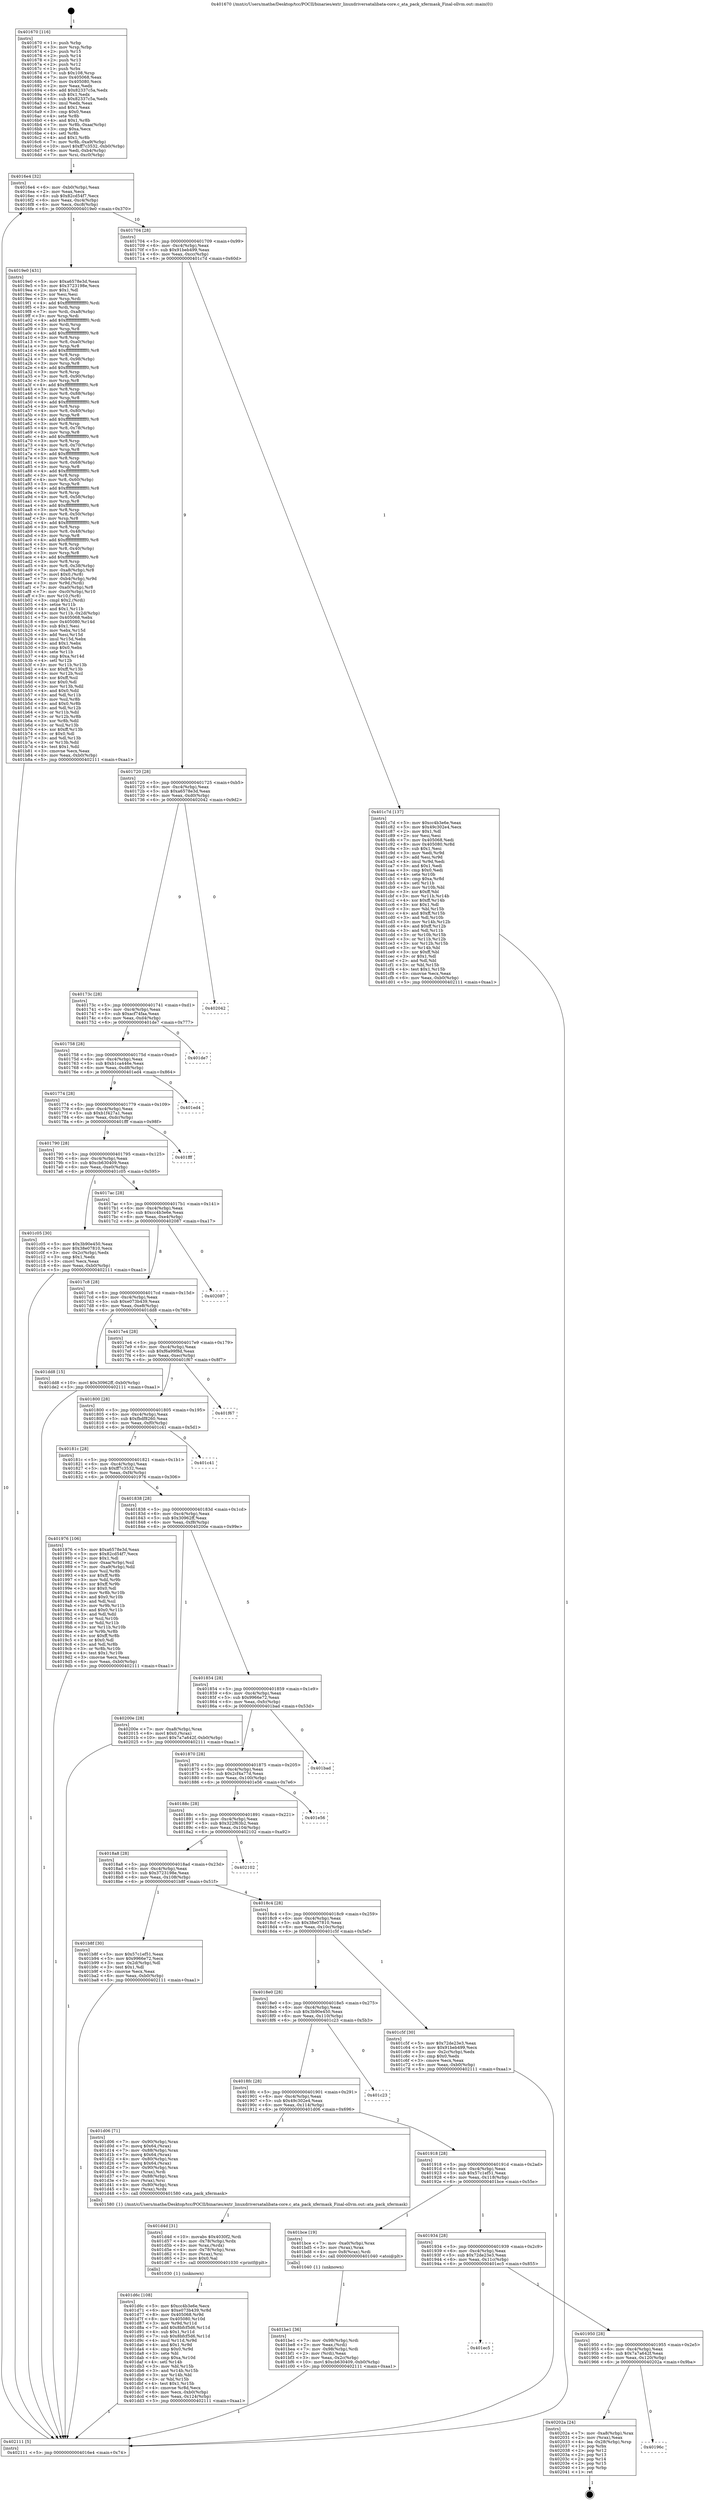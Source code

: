 digraph "0x401670" {
  label = "0x401670 (/mnt/c/Users/mathe/Desktop/tcc/POCII/binaries/extr_linuxdriversatalibata-core.c_ata_pack_xfermask_Final-ollvm.out::main(0))"
  labelloc = "t"
  node[shape=record]

  Entry [label="",width=0.3,height=0.3,shape=circle,fillcolor=black,style=filled]
  "0x4016e4" [label="{
     0x4016e4 [32]\l
     | [instrs]\l
     &nbsp;&nbsp;0x4016e4 \<+6\>: mov -0xb0(%rbp),%eax\l
     &nbsp;&nbsp;0x4016ea \<+2\>: mov %eax,%ecx\l
     &nbsp;&nbsp;0x4016ec \<+6\>: sub $0x82cd54f7,%ecx\l
     &nbsp;&nbsp;0x4016f2 \<+6\>: mov %eax,-0xc4(%rbp)\l
     &nbsp;&nbsp;0x4016f8 \<+6\>: mov %ecx,-0xc8(%rbp)\l
     &nbsp;&nbsp;0x4016fe \<+6\>: je 00000000004019e0 \<main+0x370\>\l
  }"]
  "0x4019e0" [label="{
     0x4019e0 [431]\l
     | [instrs]\l
     &nbsp;&nbsp;0x4019e0 \<+5\>: mov $0xa6578e3d,%eax\l
     &nbsp;&nbsp;0x4019e5 \<+5\>: mov $0x3723198e,%ecx\l
     &nbsp;&nbsp;0x4019ea \<+2\>: mov $0x1,%dl\l
     &nbsp;&nbsp;0x4019ec \<+2\>: xor %esi,%esi\l
     &nbsp;&nbsp;0x4019ee \<+3\>: mov %rsp,%rdi\l
     &nbsp;&nbsp;0x4019f1 \<+4\>: add $0xfffffffffffffff0,%rdi\l
     &nbsp;&nbsp;0x4019f5 \<+3\>: mov %rdi,%rsp\l
     &nbsp;&nbsp;0x4019f8 \<+7\>: mov %rdi,-0xa8(%rbp)\l
     &nbsp;&nbsp;0x4019ff \<+3\>: mov %rsp,%rdi\l
     &nbsp;&nbsp;0x401a02 \<+4\>: add $0xfffffffffffffff0,%rdi\l
     &nbsp;&nbsp;0x401a06 \<+3\>: mov %rdi,%rsp\l
     &nbsp;&nbsp;0x401a09 \<+3\>: mov %rsp,%r8\l
     &nbsp;&nbsp;0x401a0c \<+4\>: add $0xfffffffffffffff0,%r8\l
     &nbsp;&nbsp;0x401a10 \<+3\>: mov %r8,%rsp\l
     &nbsp;&nbsp;0x401a13 \<+7\>: mov %r8,-0xa0(%rbp)\l
     &nbsp;&nbsp;0x401a1a \<+3\>: mov %rsp,%r8\l
     &nbsp;&nbsp;0x401a1d \<+4\>: add $0xfffffffffffffff0,%r8\l
     &nbsp;&nbsp;0x401a21 \<+3\>: mov %r8,%rsp\l
     &nbsp;&nbsp;0x401a24 \<+7\>: mov %r8,-0x98(%rbp)\l
     &nbsp;&nbsp;0x401a2b \<+3\>: mov %rsp,%r8\l
     &nbsp;&nbsp;0x401a2e \<+4\>: add $0xfffffffffffffff0,%r8\l
     &nbsp;&nbsp;0x401a32 \<+3\>: mov %r8,%rsp\l
     &nbsp;&nbsp;0x401a35 \<+7\>: mov %r8,-0x90(%rbp)\l
     &nbsp;&nbsp;0x401a3c \<+3\>: mov %rsp,%r8\l
     &nbsp;&nbsp;0x401a3f \<+4\>: add $0xfffffffffffffff0,%r8\l
     &nbsp;&nbsp;0x401a43 \<+3\>: mov %r8,%rsp\l
     &nbsp;&nbsp;0x401a46 \<+7\>: mov %r8,-0x88(%rbp)\l
     &nbsp;&nbsp;0x401a4d \<+3\>: mov %rsp,%r8\l
     &nbsp;&nbsp;0x401a50 \<+4\>: add $0xfffffffffffffff0,%r8\l
     &nbsp;&nbsp;0x401a54 \<+3\>: mov %r8,%rsp\l
     &nbsp;&nbsp;0x401a57 \<+4\>: mov %r8,-0x80(%rbp)\l
     &nbsp;&nbsp;0x401a5b \<+3\>: mov %rsp,%r8\l
     &nbsp;&nbsp;0x401a5e \<+4\>: add $0xfffffffffffffff0,%r8\l
     &nbsp;&nbsp;0x401a62 \<+3\>: mov %r8,%rsp\l
     &nbsp;&nbsp;0x401a65 \<+4\>: mov %r8,-0x78(%rbp)\l
     &nbsp;&nbsp;0x401a69 \<+3\>: mov %rsp,%r8\l
     &nbsp;&nbsp;0x401a6c \<+4\>: add $0xfffffffffffffff0,%r8\l
     &nbsp;&nbsp;0x401a70 \<+3\>: mov %r8,%rsp\l
     &nbsp;&nbsp;0x401a73 \<+4\>: mov %r8,-0x70(%rbp)\l
     &nbsp;&nbsp;0x401a77 \<+3\>: mov %rsp,%r8\l
     &nbsp;&nbsp;0x401a7a \<+4\>: add $0xfffffffffffffff0,%r8\l
     &nbsp;&nbsp;0x401a7e \<+3\>: mov %r8,%rsp\l
     &nbsp;&nbsp;0x401a81 \<+4\>: mov %r8,-0x68(%rbp)\l
     &nbsp;&nbsp;0x401a85 \<+3\>: mov %rsp,%r8\l
     &nbsp;&nbsp;0x401a88 \<+4\>: add $0xfffffffffffffff0,%r8\l
     &nbsp;&nbsp;0x401a8c \<+3\>: mov %r8,%rsp\l
     &nbsp;&nbsp;0x401a8f \<+4\>: mov %r8,-0x60(%rbp)\l
     &nbsp;&nbsp;0x401a93 \<+3\>: mov %rsp,%r8\l
     &nbsp;&nbsp;0x401a96 \<+4\>: add $0xfffffffffffffff0,%r8\l
     &nbsp;&nbsp;0x401a9a \<+3\>: mov %r8,%rsp\l
     &nbsp;&nbsp;0x401a9d \<+4\>: mov %r8,-0x58(%rbp)\l
     &nbsp;&nbsp;0x401aa1 \<+3\>: mov %rsp,%r8\l
     &nbsp;&nbsp;0x401aa4 \<+4\>: add $0xfffffffffffffff0,%r8\l
     &nbsp;&nbsp;0x401aa8 \<+3\>: mov %r8,%rsp\l
     &nbsp;&nbsp;0x401aab \<+4\>: mov %r8,-0x50(%rbp)\l
     &nbsp;&nbsp;0x401aaf \<+3\>: mov %rsp,%r8\l
     &nbsp;&nbsp;0x401ab2 \<+4\>: add $0xfffffffffffffff0,%r8\l
     &nbsp;&nbsp;0x401ab6 \<+3\>: mov %r8,%rsp\l
     &nbsp;&nbsp;0x401ab9 \<+4\>: mov %r8,-0x48(%rbp)\l
     &nbsp;&nbsp;0x401abd \<+3\>: mov %rsp,%r8\l
     &nbsp;&nbsp;0x401ac0 \<+4\>: add $0xfffffffffffffff0,%r8\l
     &nbsp;&nbsp;0x401ac4 \<+3\>: mov %r8,%rsp\l
     &nbsp;&nbsp;0x401ac7 \<+4\>: mov %r8,-0x40(%rbp)\l
     &nbsp;&nbsp;0x401acb \<+3\>: mov %rsp,%r8\l
     &nbsp;&nbsp;0x401ace \<+4\>: add $0xfffffffffffffff0,%r8\l
     &nbsp;&nbsp;0x401ad2 \<+3\>: mov %r8,%rsp\l
     &nbsp;&nbsp;0x401ad5 \<+4\>: mov %r8,-0x38(%rbp)\l
     &nbsp;&nbsp;0x401ad9 \<+7\>: mov -0xa8(%rbp),%r8\l
     &nbsp;&nbsp;0x401ae0 \<+7\>: movl $0x0,(%r8)\l
     &nbsp;&nbsp;0x401ae7 \<+7\>: mov -0xb4(%rbp),%r9d\l
     &nbsp;&nbsp;0x401aee \<+3\>: mov %r9d,(%rdi)\l
     &nbsp;&nbsp;0x401af1 \<+7\>: mov -0xa0(%rbp),%r8\l
     &nbsp;&nbsp;0x401af8 \<+7\>: mov -0xc0(%rbp),%r10\l
     &nbsp;&nbsp;0x401aff \<+3\>: mov %r10,(%r8)\l
     &nbsp;&nbsp;0x401b02 \<+3\>: cmpl $0x2,(%rdi)\l
     &nbsp;&nbsp;0x401b05 \<+4\>: setne %r11b\l
     &nbsp;&nbsp;0x401b09 \<+4\>: and $0x1,%r11b\l
     &nbsp;&nbsp;0x401b0d \<+4\>: mov %r11b,-0x2d(%rbp)\l
     &nbsp;&nbsp;0x401b11 \<+7\>: mov 0x405068,%ebx\l
     &nbsp;&nbsp;0x401b18 \<+8\>: mov 0x405080,%r14d\l
     &nbsp;&nbsp;0x401b20 \<+3\>: sub $0x1,%esi\l
     &nbsp;&nbsp;0x401b23 \<+3\>: mov %ebx,%r15d\l
     &nbsp;&nbsp;0x401b26 \<+3\>: add %esi,%r15d\l
     &nbsp;&nbsp;0x401b29 \<+4\>: imul %r15d,%ebx\l
     &nbsp;&nbsp;0x401b2d \<+3\>: and $0x1,%ebx\l
     &nbsp;&nbsp;0x401b30 \<+3\>: cmp $0x0,%ebx\l
     &nbsp;&nbsp;0x401b33 \<+4\>: sete %r11b\l
     &nbsp;&nbsp;0x401b37 \<+4\>: cmp $0xa,%r14d\l
     &nbsp;&nbsp;0x401b3b \<+4\>: setl %r12b\l
     &nbsp;&nbsp;0x401b3f \<+3\>: mov %r11b,%r13b\l
     &nbsp;&nbsp;0x401b42 \<+4\>: xor $0xff,%r13b\l
     &nbsp;&nbsp;0x401b46 \<+3\>: mov %r12b,%sil\l
     &nbsp;&nbsp;0x401b49 \<+4\>: xor $0xff,%sil\l
     &nbsp;&nbsp;0x401b4d \<+3\>: xor $0x0,%dl\l
     &nbsp;&nbsp;0x401b50 \<+3\>: mov %r13b,%dil\l
     &nbsp;&nbsp;0x401b53 \<+4\>: and $0x0,%dil\l
     &nbsp;&nbsp;0x401b57 \<+3\>: and %dl,%r11b\l
     &nbsp;&nbsp;0x401b5a \<+3\>: mov %sil,%r8b\l
     &nbsp;&nbsp;0x401b5d \<+4\>: and $0x0,%r8b\l
     &nbsp;&nbsp;0x401b61 \<+3\>: and %dl,%r12b\l
     &nbsp;&nbsp;0x401b64 \<+3\>: or %r11b,%dil\l
     &nbsp;&nbsp;0x401b67 \<+3\>: or %r12b,%r8b\l
     &nbsp;&nbsp;0x401b6a \<+3\>: xor %r8b,%dil\l
     &nbsp;&nbsp;0x401b6d \<+3\>: or %sil,%r13b\l
     &nbsp;&nbsp;0x401b70 \<+4\>: xor $0xff,%r13b\l
     &nbsp;&nbsp;0x401b74 \<+3\>: or $0x0,%dl\l
     &nbsp;&nbsp;0x401b77 \<+3\>: and %dl,%r13b\l
     &nbsp;&nbsp;0x401b7a \<+3\>: or %r13b,%dil\l
     &nbsp;&nbsp;0x401b7d \<+4\>: test $0x1,%dil\l
     &nbsp;&nbsp;0x401b81 \<+3\>: cmovne %ecx,%eax\l
     &nbsp;&nbsp;0x401b84 \<+6\>: mov %eax,-0xb0(%rbp)\l
     &nbsp;&nbsp;0x401b8a \<+5\>: jmp 0000000000402111 \<main+0xaa1\>\l
  }"]
  "0x401704" [label="{
     0x401704 [28]\l
     | [instrs]\l
     &nbsp;&nbsp;0x401704 \<+5\>: jmp 0000000000401709 \<main+0x99\>\l
     &nbsp;&nbsp;0x401709 \<+6\>: mov -0xc4(%rbp),%eax\l
     &nbsp;&nbsp;0x40170f \<+5\>: sub $0x91beb499,%eax\l
     &nbsp;&nbsp;0x401714 \<+6\>: mov %eax,-0xcc(%rbp)\l
     &nbsp;&nbsp;0x40171a \<+6\>: je 0000000000401c7d \<main+0x60d\>\l
  }"]
  Exit [label="",width=0.3,height=0.3,shape=circle,fillcolor=black,style=filled,peripheries=2]
  "0x401c7d" [label="{
     0x401c7d [137]\l
     | [instrs]\l
     &nbsp;&nbsp;0x401c7d \<+5\>: mov $0xcc4b3e6e,%eax\l
     &nbsp;&nbsp;0x401c82 \<+5\>: mov $0x49c302e4,%ecx\l
     &nbsp;&nbsp;0x401c87 \<+2\>: mov $0x1,%dl\l
     &nbsp;&nbsp;0x401c89 \<+2\>: xor %esi,%esi\l
     &nbsp;&nbsp;0x401c8b \<+7\>: mov 0x405068,%edi\l
     &nbsp;&nbsp;0x401c92 \<+8\>: mov 0x405080,%r8d\l
     &nbsp;&nbsp;0x401c9a \<+3\>: sub $0x1,%esi\l
     &nbsp;&nbsp;0x401c9d \<+3\>: mov %edi,%r9d\l
     &nbsp;&nbsp;0x401ca0 \<+3\>: add %esi,%r9d\l
     &nbsp;&nbsp;0x401ca3 \<+4\>: imul %r9d,%edi\l
     &nbsp;&nbsp;0x401ca7 \<+3\>: and $0x1,%edi\l
     &nbsp;&nbsp;0x401caa \<+3\>: cmp $0x0,%edi\l
     &nbsp;&nbsp;0x401cad \<+4\>: sete %r10b\l
     &nbsp;&nbsp;0x401cb1 \<+4\>: cmp $0xa,%r8d\l
     &nbsp;&nbsp;0x401cb5 \<+4\>: setl %r11b\l
     &nbsp;&nbsp;0x401cb9 \<+3\>: mov %r10b,%bl\l
     &nbsp;&nbsp;0x401cbc \<+3\>: xor $0xff,%bl\l
     &nbsp;&nbsp;0x401cbf \<+3\>: mov %r11b,%r14b\l
     &nbsp;&nbsp;0x401cc2 \<+4\>: xor $0xff,%r14b\l
     &nbsp;&nbsp;0x401cc6 \<+3\>: xor $0x1,%dl\l
     &nbsp;&nbsp;0x401cc9 \<+3\>: mov %bl,%r15b\l
     &nbsp;&nbsp;0x401ccc \<+4\>: and $0xff,%r15b\l
     &nbsp;&nbsp;0x401cd0 \<+3\>: and %dl,%r10b\l
     &nbsp;&nbsp;0x401cd3 \<+3\>: mov %r14b,%r12b\l
     &nbsp;&nbsp;0x401cd6 \<+4\>: and $0xff,%r12b\l
     &nbsp;&nbsp;0x401cda \<+3\>: and %dl,%r11b\l
     &nbsp;&nbsp;0x401cdd \<+3\>: or %r10b,%r15b\l
     &nbsp;&nbsp;0x401ce0 \<+3\>: or %r11b,%r12b\l
     &nbsp;&nbsp;0x401ce3 \<+3\>: xor %r12b,%r15b\l
     &nbsp;&nbsp;0x401ce6 \<+3\>: or %r14b,%bl\l
     &nbsp;&nbsp;0x401ce9 \<+3\>: xor $0xff,%bl\l
     &nbsp;&nbsp;0x401cec \<+3\>: or $0x1,%dl\l
     &nbsp;&nbsp;0x401cef \<+2\>: and %dl,%bl\l
     &nbsp;&nbsp;0x401cf1 \<+3\>: or %bl,%r15b\l
     &nbsp;&nbsp;0x401cf4 \<+4\>: test $0x1,%r15b\l
     &nbsp;&nbsp;0x401cf8 \<+3\>: cmovne %ecx,%eax\l
     &nbsp;&nbsp;0x401cfb \<+6\>: mov %eax,-0xb0(%rbp)\l
     &nbsp;&nbsp;0x401d01 \<+5\>: jmp 0000000000402111 \<main+0xaa1\>\l
  }"]
  "0x401720" [label="{
     0x401720 [28]\l
     | [instrs]\l
     &nbsp;&nbsp;0x401720 \<+5\>: jmp 0000000000401725 \<main+0xb5\>\l
     &nbsp;&nbsp;0x401725 \<+6\>: mov -0xc4(%rbp),%eax\l
     &nbsp;&nbsp;0x40172b \<+5\>: sub $0xa6578e3d,%eax\l
     &nbsp;&nbsp;0x401730 \<+6\>: mov %eax,-0xd0(%rbp)\l
     &nbsp;&nbsp;0x401736 \<+6\>: je 0000000000402042 \<main+0x9d2\>\l
  }"]
  "0x40196c" [label="{
     0x40196c\l
  }", style=dashed]
  "0x402042" [label="{
     0x402042\l
  }", style=dashed]
  "0x40173c" [label="{
     0x40173c [28]\l
     | [instrs]\l
     &nbsp;&nbsp;0x40173c \<+5\>: jmp 0000000000401741 \<main+0xd1\>\l
     &nbsp;&nbsp;0x401741 \<+6\>: mov -0xc4(%rbp),%eax\l
     &nbsp;&nbsp;0x401747 \<+5\>: sub $0xacf74faa,%eax\l
     &nbsp;&nbsp;0x40174c \<+6\>: mov %eax,-0xd4(%rbp)\l
     &nbsp;&nbsp;0x401752 \<+6\>: je 0000000000401de7 \<main+0x777\>\l
  }"]
  "0x40202a" [label="{
     0x40202a [24]\l
     | [instrs]\l
     &nbsp;&nbsp;0x40202a \<+7\>: mov -0xa8(%rbp),%rax\l
     &nbsp;&nbsp;0x402031 \<+2\>: mov (%rax),%eax\l
     &nbsp;&nbsp;0x402033 \<+4\>: lea -0x28(%rbp),%rsp\l
     &nbsp;&nbsp;0x402037 \<+1\>: pop %rbx\l
     &nbsp;&nbsp;0x402038 \<+2\>: pop %r12\l
     &nbsp;&nbsp;0x40203a \<+2\>: pop %r13\l
     &nbsp;&nbsp;0x40203c \<+2\>: pop %r14\l
     &nbsp;&nbsp;0x40203e \<+2\>: pop %r15\l
     &nbsp;&nbsp;0x402040 \<+1\>: pop %rbp\l
     &nbsp;&nbsp;0x402041 \<+1\>: ret\l
  }"]
  "0x401de7" [label="{
     0x401de7\l
  }", style=dashed]
  "0x401758" [label="{
     0x401758 [28]\l
     | [instrs]\l
     &nbsp;&nbsp;0x401758 \<+5\>: jmp 000000000040175d \<main+0xed\>\l
     &nbsp;&nbsp;0x40175d \<+6\>: mov -0xc4(%rbp),%eax\l
     &nbsp;&nbsp;0x401763 \<+5\>: sub $0xb1ca446e,%eax\l
     &nbsp;&nbsp;0x401768 \<+6\>: mov %eax,-0xd8(%rbp)\l
     &nbsp;&nbsp;0x40176e \<+6\>: je 0000000000401ed4 \<main+0x864\>\l
  }"]
  "0x401950" [label="{
     0x401950 [28]\l
     | [instrs]\l
     &nbsp;&nbsp;0x401950 \<+5\>: jmp 0000000000401955 \<main+0x2e5\>\l
     &nbsp;&nbsp;0x401955 \<+6\>: mov -0xc4(%rbp),%eax\l
     &nbsp;&nbsp;0x40195b \<+5\>: sub $0x7a7a642f,%eax\l
     &nbsp;&nbsp;0x401960 \<+6\>: mov %eax,-0x120(%rbp)\l
     &nbsp;&nbsp;0x401966 \<+6\>: je 000000000040202a \<main+0x9ba\>\l
  }"]
  "0x401ed4" [label="{
     0x401ed4\l
  }", style=dashed]
  "0x401774" [label="{
     0x401774 [28]\l
     | [instrs]\l
     &nbsp;&nbsp;0x401774 \<+5\>: jmp 0000000000401779 \<main+0x109\>\l
     &nbsp;&nbsp;0x401779 \<+6\>: mov -0xc4(%rbp),%eax\l
     &nbsp;&nbsp;0x40177f \<+5\>: sub $0xb1f427a1,%eax\l
     &nbsp;&nbsp;0x401784 \<+6\>: mov %eax,-0xdc(%rbp)\l
     &nbsp;&nbsp;0x40178a \<+6\>: je 0000000000401fff \<main+0x98f\>\l
  }"]
  "0x401ec5" [label="{
     0x401ec5\l
  }", style=dashed]
  "0x401fff" [label="{
     0x401fff\l
  }", style=dashed]
  "0x401790" [label="{
     0x401790 [28]\l
     | [instrs]\l
     &nbsp;&nbsp;0x401790 \<+5\>: jmp 0000000000401795 \<main+0x125\>\l
     &nbsp;&nbsp;0x401795 \<+6\>: mov -0xc4(%rbp),%eax\l
     &nbsp;&nbsp;0x40179b \<+5\>: sub $0xcb630409,%eax\l
     &nbsp;&nbsp;0x4017a0 \<+6\>: mov %eax,-0xe0(%rbp)\l
     &nbsp;&nbsp;0x4017a6 \<+6\>: je 0000000000401c05 \<main+0x595\>\l
  }"]
  "0x401d6c" [label="{
     0x401d6c [108]\l
     | [instrs]\l
     &nbsp;&nbsp;0x401d6c \<+5\>: mov $0xcc4b3e6e,%ecx\l
     &nbsp;&nbsp;0x401d71 \<+6\>: mov $0xe073b439,%r8d\l
     &nbsp;&nbsp;0x401d77 \<+8\>: mov 0x405068,%r9d\l
     &nbsp;&nbsp;0x401d7f \<+8\>: mov 0x405080,%r10d\l
     &nbsp;&nbsp;0x401d87 \<+3\>: mov %r9d,%r11d\l
     &nbsp;&nbsp;0x401d8a \<+7\>: add $0x8bfcf5d6,%r11d\l
     &nbsp;&nbsp;0x401d91 \<+4\>: sub $0x1,%r11d\l
     &nbsp;&nbsp;0x401d95 \<+7\>: sub $0x8bfcf5d6,%r11d\l
     &nbsp;&nbsp;0x401d9c \<+4\>: imul %r11d,%r9d\l
     &nbsp;&nbsp;0x401da0 \<+4\>: and $0x1,%r9d\l
     &nbsp;&nbsp;0x401da4 \<+4\>: cmp $0x0,%r9d\l
     &nbsp;&nbsp;0x401da8 \<+3\>: sete %bl\l
     &nbsp;&nbsp;0x401dab \<+4\>: cmp $0xa,%r10d\l
     &nbsp;&nbsp;0x401daf \<+4\>: setl %r14b\l
     &nbsp;&nbsp;0x401db3 \<+3\>: mov %bl,%r15b\l
     &nbsp;&nbsp;0x401db6 \<+3\>: and %r14b,%r15b\l
     &nbsp;&nbsp;0x401db9 \<+3\>: xor %r14b,%bl\l
     &nbsp;&nbsp;0x401dbc \<+3\>: or %bl,%r15b\l
     &nbsp;&nbsp;0x401dbf \<+4\>: test $0x1,%r15b\l
     &nbsp;&nbsp;0x401dc3 \<+4\>: cmovne %r8d,%ecx\l
     &nbsp;&nbsp;0x401dc7 \<+6\>: mov %ecx,-0xb0(%rbp)\l
     &nbsp;&nbsp;0x401dcd \<+6\>: mov %eax,-0x124(%rbp)\l
     &nbsp;&nbsp;0x401dd3 \<+5\>: jmp 0000000000402111 \<main+0xaa1\>\l
  }"]
  "0x401c05" [label="{
     0x401c05 [30]\l
     | [instrs]\l
     &nbsp;&nbsp;0x401c05 \<+5\>: mov $0x3b90e450,%eax\l
     &nbsp;&nbsp;0x401c0a \<+5\>: mov $0x38e07810,%ecx\l
     &nbsp;&nbsp;0x401c0f \<+3\>: mov -0x2c(%rbp),%edx\l
     &nbsp;&nbsp;0x401c12 \<+3\>: cmp $0x1,%edx\l
     &nbsp;&nbsp;0x401c15 \<+3\>: cmovl %ecx,%eax\l
     &nbsp;&nbsp;0x401c18 \<+6\>: mov %eax,-0xb0(%rbp)\l
     &nbsp;&nbsp;0x401c1e \<+5\>: jmp 0000000000402111 \<main+0xaa1\>\l
  }"]
  "0x4017ac" [label="{
     0x4017ac [28]\l
     | [instrs]\l
     &nbsp;&nbsp;0x4017ac \<+5\>: jmp 00000000004017b1 \<main+0x141\>\l
     &nbsp;&nbsp;0x4017b1 \<+6\>: mov -0xc4(%rbp),%eax\l
     &nbsp;&nbsp;0x4017b7 \<+5\>: sub $0xcc4b3e6e,%eax\l
     &nbsp;&nbsp;0x4017bc \<+6\>: mov %eax,-0xe4(%rbp)\l
     &nbsp;&nbsp;0x4017c2 \<+6\>: je 0000000000402087 \<main+0xa17\>\l
  }"]
  "0x401d4d" [label="{
     0x401d4d [31]\l
     | [instrs]\l
     &nbsp;&nbsp;0x401d4d \<+10\>: movabs $0x4030f2,%rdi\l
     &nbsp;&nbsp;0x401d57 \<+4\>: mov -0x78(%rbp),%rdx\l
     &nbsp;&nbsp;0x401d5b \<+3\>: mov %rax,(%rdx)\l
     &nbsp;&nbsp;0x401d5e \<+4\>: mov -0x78(%rbp),%rax\l
     &nbsp;&nbsp;0x401d62 \<+3\>: mov (%rax),%rsi\l
     &nbsp;&nbsp;0x401d65 \<+2\>: mov $0x0,%al\l
     &nbsp;&nbsp;0x401d67 \<+5\>: call 0000000000401030 \<printf@plt\>\l
     | [calls]\l
     &nbsp;&nbsp;0x401030 \{1\} (unknown)\l
  }"]
  "0x402087" [label="{
     0x402087\l
  }", style=dashed]
  "0x4017c8" [label="{
     0x4017c8 [28]\l
     | [instrs]\l
     &nbsp;&nbsp;0x4017c8 \<+5\>: jmp 00000000004017cd \<main+0x15d\>\l
     &nbsp;&nbsp;0x4017cd \<+6\>: mov -0xc4(%rbp),%eax\l
     &nbsp;&nbsp;0x4017d3 \<+5\>: sub $0xe073b439,%eax\l
     &nbsp;&nbsp;0x4017d8 \<+6\>: mov %eax,-0xe8(%rbp)\l
     &nbsp;&nbsp;0x4017de \<+6\>: je 0000000000401dd8 \<main+0x768\>\l
  }"]
  "0x401be1" [label="{
     0x401be1 [36]\l
     | [instrs]\l
     &nbsp;&nbsp;0x401be1 \<+7\>: mov -0x98(%rbp),%rdi\l
     &nbsp;&nbsp;0x401be8 \<+2\>: mov %eax,(%rdi)\l
     &nbsp;&nbsp;0x401bea \<+7\>: mov -0x98(%rbp),%rdi\l
     &nbsp;&nbsp;0x401bf1 \<+2\>: mov (%rdi),%eax\l
     &nbsp;&nbsp;0x401bf3 \<+3\>: mov %eax,-0x2c(%rbp)\l
     &nbsp;&nbsp;0x401bf6 \<+10\>: movl $0xcb630409,-0xb0(%rbp)\l
     &nbsp;&nbsp;0x401c00 \<+5\>: jmp 0000000000402111 \<main+0xaa1\>\l
  }"]
  "0x401dd8" [label="{
     0x401dd8 [15]\l
     | [instrs]\l
     &nbsp;&nbsp;0x401dd8 \<+10\>: movl $0x30962ff,-0xb0(%rbp)\l
     &nbsp;&nbsp;0x401de2 \<+5\>: jmp 0000000000402111 \<main+0xaa1\>\l
  }"]
  "0x4017e4" [label="{
     0x4017e4 [28]\l
     | [instrs]\l
     &nbsp;&nbsp;0x4017e4 \<+5\>: jmp 00000000004017e9 \<main+0x179\>\l
     &nbsp;&nbsp;0x4017e9 \<+6\>: mov -0xc4(%rbp),%eax\l
     &nbsp;&nbsp;0x4017ef \<+5\>: sub $0xf6a99f8d,%eax\l
     &nbsp;&nbsp;0x4017f4 \<+6\>: mov %eax,-0xec(%rbp)\l
     &nbsp;&nbsp;0x4017fa \<+6\>: je 0000000000401f67 \<main+0x8f7\>\l
  }"]
  "0x401934" [label="{
     0x401934 [28]\l
     | [instrs]\l
     &nbsp;&nbsp;0x401934 \<+5\>: jmp 0000000000401939 \<main+0x2c9\>\l
     &nbsp;&nbsp;0x401939 \<+6\>: mov -0xc4(%rbp),%eax\l
     &nbsp;&nbsp;0x40193f \<+5\>: sub $0x72de23e3,%eax\l
     &nbsp;&nbsp;0x401944 \<+6\>: mov %eax,-0x11c(%rbp)\l
     &nbsp;&nbsp;0x40194a \<+6\>: je 0000000000401ec5 \<main+0x855\>\l
  }"]
  "0x401f67" [label="{
     0x401f67\l
  }", style=dashed]
  "0x401800" [label="{
     0x401800 [28]\l
     | [instrs]\l
     &nbsp;&nbsp;0x401800 \<+5\>: jmp 0000000000401805 \<main+0x195\>\l
     &nbsp;&nbsp;0x401805 \<+6\>: mov -0xc4(%rbp),%eax\l
     &nbsp;&nbsp;0x40180b \<+5\>: sub $0xfbdf8260,%eax\l
     &nbsp;&nbsp;0x401810 \<+6\>: mov %eax,-0xf0(%rbp)\l
     &nbsp;&nbsp;0x401816 \<+6\>: je 0000000000401c41 \<main+0x5d1\>\l
  }"]
  "0x401bce" [label="{
     0x401bce [19]\l
     | [instrs]\l
     &nbsp;&nbsp;0x401bce \<+7\>: mov -0xa0(%rbp),%rax\l
     &nbsp;&nbsp;0x401bd5 \<+3\>: mov (%rax),%rax\l
     &nbsp;&nbsp;0x401bd8 \<+4\>: mov 0x8(%rax),%rdi\l
     &nbsp;&nbsp;0x401bdc \<+5\>: call 0000000000401040 \<atoi@plt\>\l
     | [calls]\l
     &nbsp;&nbsp;0x401040 \{1\} (unknown)\l
  }"]
  "0x401c41" [label="{
     0x401c41\l
  }", style=dashed]
  "0x40181c" [label="{
     0x40181c [28]\l
     | [instrs]\l
     &nbsp;&nbsp;0x40181c \<+5\>: jmp 0000000000401821 \<main+0x1b1\>\l
     &nbsp;&nbsp;0x401821 \<+6\>: mov -0xc4(%rbp),%eax\l
     &nbsp;&nbsp;0x401827 \<+5\>: sub $0xff7c3532,%eax\l
     &nbsp;&nbsp;0x40182c \<+6\>: mov %eax,-0xf4(%rbp)\l
     &nbsp;&nbsp;0x401832 \<+6\>: je 0000000000401976 \<main+0x306\>\l
  }"]
  "0x401918" [label="{
     0x401918 [28]\l
     | [instrs]\l
     &nbsp;&nbsp;0x401918 \<+5\>: jmp 000000000040191d \<main+0x2ad\>\l
     &nbsp;&nbsp;0x40191d \<+6\>: mov -0xc4(%rbp),%eax\l
     &nbsp;&nbsp;0x401923 \<+5\>: sub $0x57c1ef51,%eax\l
     &nbsp;&nbsp;0x401928 \<+6\>: mov %eax,-0x118(%rbp)\l
     &nbsp;&nbsp;0x40192e \<+6\>: je 0000000000401bce \<main+0x55e\>\l
  }"]
  "0x401976" [label="{
     0x401976 [106]\l
     | [instrs]\l
     &nbsp;&nbsp;0x401976 \<+5\>: mov $0xa6578e3d,%eax\l
     &nbsp;&nbsp;0x40197b \<+5\>: mov $0x82cd54f7,%ecx\l
     &nbsp;&nbsp;0x401980 \<+2\>: mov $0x1,%dl\l
     &nbsp;&nbsp;0x401982 \<+7\>: mov -0xaa(%rbp),%sil\l
     &nbsp;&nbsp;0x401989 \<+7\>: mov -0xa9(%rbp),%dil\l
     &nbsp;&nbsp;0x401990 \<+3\>: mov %sil,%r8b\l
     &nbsp;&nbsp;0x401993 \<+4\>: xor $0xff,%r8b\l
     &nbsp;&nbsp;0x401997 \<+3\>: mov %dil,%r9b\l
     &nbsp;&nbsp;0x40199a \<+4\>: xor $0xff,%r9b\l
     &nbsp;&nbsp;0x40199e \<+3\>: xor $0x0,%dl\l
     &nbsp;&nbsp;0x4019a1 \<+3\>: mov %r8b,%r10b\l
     &nbsp;&nbsp;0x4019a4 \<+4\>: and $0x0,%r10b\l
     &nbsp;&nbsp;0x4019a8 \<+3\>: and %dl,%sil\l
     &nbsp;&nbsp;0x4019ab \<+3\>: mov %r9b,%r11b\l
     &nbsp;&nbsp;0x4019ae \<+4\>: and $0x0,%r11b\l
     &nbsp;&nbsp;0x4019b2 \<+3\>: and %dl,%dil\l
     &nbsp;&nbsp;0x4019b5 \<+3\>: or %sil,%r10b\l
     &nbsp;&nbsp;0x4019b8 \<+3\>: or %dil,%r11b\l
     &nbsp;&nbsp;0x4019bb \<+3\>: xor %r11b,%r10b\l
     &nbsp;&nbsp;0x4019be \<+3\>: or %r9b,%r8b\l
     &nbsp;&nbsp;0x4019c1 \<+4\>: xor $0xff,%r8b\l
     &nbsp;&nbsp;0x4019c5 \<+3\>: or $0x0,%dl\l
     &nbsp;&nbsp;0x4019c8 \<+3\>: and %dl,%r8b\l
     &nbsp;&nbsp;0x4019cb \<+3\>: or %r8b,%r10b\l
     &nbsp;&nbsp;0x4019ce \<+4\>: test $0x1,%r10b\l
     &nbsp;&nbsp;0x4019d2 \<+3\>: cmovne %ecx,%eax\l
     &nbsp;&nbsp;0x4019d5 \<+6\>: mov %eax,-0xb0(%rbp)\l
     &nbsp;&nbsp;0x4019db \<+5\>: jmp 0000000000402111 \<main+0xaa1\>\l
  }"]
  "0x401838" [label="{
     0x401838 [28]\l
     | [instrs]\l
     &nbsp;&nbsp;0x401838 \<+5\>: jmp 000000000040183d \<main+0x1cd\>\l
     &nbsp;&nbsp;0x40183d \<+6\>: mov -0xc4(%rbp),%eax\l
     &nbsp;&nbsp;0x401843 \<+5\>: sub $0x30962ff,%eax\l
     &nbsp;&nbsp;0x401848 \<+6\>: mov %eax,-0xf8(%rbp)\l
     &nbsp;&nbsp;0x40184e \<+6\>: je 000000000040200e \<main+0x99e\>\l
  }"]
  "0x402111" [label="{
     0x402111 [5]\l
     | [instrs]\l
     &nbsp;&nbsp;0x402111 \<+5\>: jmp 00000000004016e4 \<main+0x74\>\l
  }"]
  "0x401670" [label="{
     0x401670 [116]\l
     | [instrs]\l
     &nbsp;&nbsp;0x401670 \<+1\>: push %rbp\l
     &nbsp;&nbsp;0x401671 \<+3\>: mov %rsp,%rbp\l
     &nbsp;&nbsp;0x401674 \<+2\>: push %r15\l
     &nbsp;&nbsp;0x401676 \<+2\>: push %r14\l
     &nbsp;&nbsp;0x401678 \<+2\>: push %r13\l
     &nbsp;&nbsp;0x40167a \<+2\>: push %r12\l
     &nbsp;&nbsp;0x40167c \<+1\>: push %rbx\l
     &nbsp;&nbsp;0x40167d \<+7\>: sub $0x108,%rsp\l
     &nbsp;&nbsp;0x401684 \<+7\>: mov 0x405068,%eax\l
     &nbsp;&nbsp;0x40168b \<+7\>: mov 0x405080,%ecx\l
     &nbsp;&nbsp;0x401692 \<+2\>: mov %eax,%edx\l
     &nbsp;&nbsp;0x401694 \<+6\>: add $0x82337c5a,%edx\l
     &nbsp;&nbsp;0x40169a \<+3\>: sub $0x1,%edx\l
     &nbsp;&nbsp;0x40169d \<+6\>: sub $0x82337c5a,%edx\l
     &nbsp;&nbsp;0x4016a3 \<+3\>: imul %edx,%eax\l
     &nbsp;&nbsp;0x4016a6 \<+3\>: and $0x1,%eax\l
     &nbsp;&nbsp;0x4016a9 \<+3\>: cmp $0x0,%eax\l
     &nbsp;&nbsp;0x4016ac \<+4\>: sete %r8b\l
     &nbsp;&nbsp;0x4016b0 \<+4\>: and $0x1,%r8b\l
     &nbsp;&nbsp;0x4016b4 \<+7\>: mov %r8b,-0xaa(%rbp)\l
     &nbsp;&nbsp;0x4016bb \<+3\>: cmp $0xa,%ecx\l
     &nbsp;&nbsp;0x4016be \<+4\>: setl %r8b\l
     &nbsp;&nbsp;0x4016c2 \<+4\>: and $0x1,%r8b\l
     &nbsp;&nbsp;0x4016c6 \<+7\>: mov %r8b,-0xa9(%rbp)\l
     &nbsp;&nbsp;0x4016cd \<+10\>: movl $0xff7c3532,-0xb0(%rbp)\l
     &nbsp;&nbsp;0x4016d7 \<+6\>: mov %edi,-0xb4(%rbp)\l
     &nbsp;&nbsp;0x4016dd \<+7\>: mov %rsi,-0xc0(%rbp)\l
  }"]
  "0x401d06" [label="{
     0x401d06 [71]\l
     | [instrs]\l
     &nbsp;&nbsp;0x401d06 \<+7\>: mov -0x90(%rbp),%rax\l
     &nbsp;&nbsp;0x401d0d \<+7\>: movq $0x64,(%rax)\l
     &nbsp;&nbsp;0x401d14 \<+7\>: mov -0x88(%rbp),%rax\l
     &nbsp;&nbsp;0x401d1b \<+7\>: movq $0x64,(%rax)\l
     &nbsp;&nbsp;0x401d22 \<+4\>: mov -0x80(%rbp),%rax\l
     &nbsp;&nbsp;0x401d26 \<+7\>: movq $0x64,(%rax)\l
     &nbsp;&nbsp;0x401d2d \<+7\>: mov -0x90(%rbp),%rax\l
     &nbsp;&nbsp;0x401d34 \<+3\>: mov (%rax),%rdi\l
     &nbsp;&nbsp;0x401d37 \<+7\>: mov -0x88(%rbp),%rax\l
     &nbsp;&nbsp;0x401d3e \<+3\>: mov (%rax),%rsi\l
     &nbsp;&nbsp;0x401d41 \<+4\>: mov -0x80(%rbp),%rax\l
     &nbsp;&nbsp;0x401d45 \<+3\>: mov (%rax),%rdx\l
     &nbsp;&nbsp;0x401d48 \<+5\>: call 0000000000401580 \<ata_pack_xfermask\>\l
     | [calls]\l
     &nbsp;&nbsp;0x401580 \{1\} (/mnt/c/Users/mathe/Desktop/tcc/POCII/binaries/extr_linuxdriversatalibata-core.c_ata_pack_xfermask_Final-ollvm.out::ata_pack_xfermask)\l
  }"]
  "0x4018fc" [label="{
     0x4018fc [28]\l
     | [instrs]\l
     &nbsp;&nbsp;0x4018fc \<+5\>: jmp 0000000000401901 \<main+0x291\>\l
     &nbsp;&nbsp;0x401901 \<+6\>: mov -0xc4(%rbp),%eax\l
     &nbsp;&nbsp;0x401907 \<+5\>: sub $0x49c302e4,%eax\l
     &nbsp;&nbsp;0x40190c \<+6\>: mov %eax,-0x114(%rbp)\l
     &nbsp;&nbsp;0x401912 \<+6\>: je 0000000000401d06 \<main+0x696\>\l
  }"]
  "0x40200e" [label="{
     0x40200e [28]\l
     | [instrs]\l
     &nbsp;&nbsp;0x40200e \<+7\>: mov -0xa8(%rbp),%rax\l
     &nbsp;&nbsp;0x402015 \<+6\>: movl $0x0,(%rax)\l
     &nbsp;&nbsp;0x40201b \<+10\>: movl $0x7a7a642f,-0xb0(%rbp)\l
     &nbsp;&nbsp;0x402025 \<+5\>: jmp 0000000000402111 \<main+0xaa1\>\l
  }"]
  "0x401854" [label="{
     0x401854 [28]\l
     | [instrs]\l
     &nbsp;&nbsp;0x401854 \<+5\>: jmp 0000000000401859 \<main+0x1e9\>\l
     &nbsp;&nbsp;0x401859 \<+6\>: mov -0xc4(%rbp),%eax\l
     &nbsp;&nbsp;0x40185f \<+5\>: sub $0x9966e72,%eax\l
     &nbsp;&nbsp;0x401864 \<+6\>: mov %eax,-0xfc(%rbp)\l
     &nbsp;&nbsp;0x40186a \<+6\>: je 0000000000401bad \<main+0x53d\>\l
  }"]
  "0x401c23" [label="{
     0x401c23\l
  }", style=dashed]
  "0x401bad" [label="{
     0x401bad\l
  }", style=dashed]
  "0x401870" [label="{
     0x401870 [28]\l
     | [instrs]\l
     &nbsp;&nbsp;0x401870 \<+5\>: jmp 0000000000401875 \<main+0x205\>\l
     &nbsp;&nbsp;0x401875 \<+6\>: mov -0xc4(%rbp),%eax\l
     &nbsp;&nbsp;0x40187b \<+5\>: sub $0x2cf4a77d,%eax\l
     &nbsp;&nbsp;0x401880 \<+6\>: mov %eax,-0x100(%rbp)\l
     &nbsp;&nbsp;0x401886 \<+6\>: je 0000000000401e56 \<main+0x7e6\>\l
  }"]
  "0x4018e0" [label="{
     0x4018e0 [28]\l
     | [instrs]\l
     &nbsp;&nbsp;0x4018e0 \<+5\>: jmp 00000000004018e5 \<main+0x275\>\l
     &nbsp;&nbsp;0x4018e5 \<+6\>: mov -0xc4(%rbp),%eax\l
     &nbsp;&nbsp;0x4018eb \<+5\>: sub $0x3b90e450,%eax\l
     &nbsp;&nbsp;0x4018f0 \<+6\>: mov %eax,-0x110(%rbp)\l
     &nbsp;&nbsp;0x4018f6 \<+6\>: je 0000000000401c23 \<main+0x5b3\>\l
  }"]
  "0x401e56" [label="{
     0x401e56\l
  }", style=dashed]
  "0x40188c" [label="{
     0x40188c [28]\l
     | [instrs]\l
     &nbsp;&nbsp;0x40188c \<+5\>: jmp 0000000000401891 \<main+0x221\>\l
     &nbsp;&nbsp;0x401891 \<+6\>: mov -0xc4(%rbp),%eax\l
     &nbsp;&nbsp;0x401897 \<+5\>: sub $0x322f63b2,%eax\l
     &nbsp;&nbsp;0x40189c \<+6\>: mov %eax,-0x104(%rbp)\l
     &nbsp;&nbsp;0x4018a2 \<+6\>: je 0000000000402102 \<main+0xa92\>\l
  }"]
  "0x401c5f" [label="{
     0x401c5f [30]\l
     | [instrs]\l
     &nbsp;&nbsp;0x401c5f \<+5\>: mov $0x72de23e3,%eax\l
     &nbsp;&nbsp;0x401c64 \<+5\>: mov $0x91beb499,%ecx\l
     &nbsp;&nbsp;0x401c69 \<+3\>: mov -0x2c(%rbp),%edx\l
     &nbsp;&nbsp;0x401c6c \<+3\>: cmp $0x0,%edx\l
     &nbsp;&nbsp;0x401c6f \<+3\>: cmove %ecx,%eax\l
     &nbsp;&nbsp;0x401c72 \<+6\>: mov %eax,-0xb0(%rbp)\l
     &nbsp;&nbsp;0x401c78 \<+5\>: jmp 0000000000402111 \<main+0xaa1\>\l
  }"]
  "0x402102" [label="{
     0x402102\l
  }", style=dashed]
  "0x4018a8" [label="{
     0x4018a8 [28]\l
     | [instrs]\l
     &nbsp;&nbsp;0x4018a8 \<+5\>: jmp 00000000004018ad \<main+0x23d\>\l
     &nbsp;&nbsp;0x4018ad \<+6\>: mov -0xc4(%rbp),%eax\l
     &nbsp;&nbsp;0x4018b3 \<+5\>: sub $0x3723198e,%eax\l
     &nbsp;&nbsp;0x4018b8 \<+6\>: mov %eax,-0x108(%rbp)\l
     &nbsp;&nbsp;0x4018be \<+6\>: je 0000000000401b8f \<main+0x51f\>\l
  }"]
  "0x4018c4" [label="{
     0x4018c4 [28]\l
     | [instrs]\l
     &nbsp;&nbsp;0x4018c4 \<+5\>: jmp 00000000004018c9 \<main+0x259\>\l
     &nbsp;&nbsp;0x4018c9 \<+6\>: mov -0xc4(%rbp),%eax\l
     &nbsp;&nbsp;0x4018cf \<+5\>: sub $0x38e07810,%eax\l
     &nbsp;&nbsp;0x4018d4 \<+6\>: mov %eax,-0x10c(%rbp)\l
     &nbsp;&nbsp;0x4018da \<+6\>: je 0000000000401c5f \<main+0x5ef\>\l
  }"]
  "0x401b8f" [label="{
     0x401b8f [30]\l
     | [instrs]\l
     &nbsp;&nbsp;0x401b8f \<+5\>: mov $0x57c1ef51,%eax\l
     &nbsp;&nbsp;0x401b94 \<+5\>: mov $0x9966e72,%ecx\l
     &nbsp;&nbsp;0x401b99 \<+3\>: mov -0x2d(%rbp),%dl\l
     &nbsp;&nbsp;0x401b9c \<+3\>: test $0x1,%dl\l
     &nbsp;&nbsp;0x401b9f \<+3\>: cmovne %ecx,%eax\l
     &nbsp;&nbsp;0x401ba2 \<+6\>: mov %eax,-0xb0(%rbp)\l
     &nbsp;&nbsp;0x401ba8 \<+5\>: jmp 0000000000402111 \<main+0xaa1\>\l
  }"]
  Entry -> "0x401670" [label=" 1"]
  "0x4016e4" -> "0x4019e0" [label=" 1"]
  "0x4016e4" -> "0x401704" [label=" 10"]
  "0x40202a" -> Exit [label=" 1"]
  "0x401704" -> "0x401c7d" [label=" 1"]
  "0x401704" -> "0x401720" [label=" 9"]
  "0x401950" -> "0x40196c" [label=" 0"]
  "0x401720" -> "0x402042" [label=" 0"]
  "0x401720" -> "0x40173c" [label=" 9"]
  "0x401950" -> "0x40202a" [label=" 1"]
  "0x40173c" -> "0x401de7" [label=" 0"]
  "0x40173c" -> "0x401758" [label=" 9"]
  "0x401934" -> "0x401950" [label=" 1"]
  "0x401758" -> "0x401ed4" [label=" 0"]
  "0x401758" -> "0x401774" [label=" 9"]
  "0x401934" -> "0x401ec5" [label=" 0"]
  "0x401774" -> "0x401fff" [label=" 0"]
  "0x401774" -> "0x401790" [label=" 9"]
  "0x40200e" -> "0x402111" [label=" 1"]
  "0x401790" -> "0x401c05" [label=" 1"]
  "0x401790" -> "0x4017ac" [label=" 8"]
  "0x401dd8" -> "0x402111" [label=" 1"]
  "0x4017ac" -> "0x402087" [label=" 0"]
  "0x4017ac" -> "0x4017c8" [label=" 8"]
  "0x401d6c" -> "0x402111" [label=" 1"]
  "0x4017c8" -> "0x401dd8" [label=" 1"]
  "0x4017c8" -> "0x4017e4" [label=" 7"]
  "0x401d4d" -> "0x401d6c" [label=" 1"]
  "0x4017e4" -> "0x401f67" [label=" 0"]
  "0x4017e4" -> "0x401800" [label=" 7"]
  "0x401d06" -> "0x401d4d" [label=" 1"]
  "0x401800" -> "0x401c41" [label=" 0"]
  "0x401800" -> "0x40181c" [label=" 7"]
  "0x401c7d" -> "0x402111" [label=" 1"]
  "0x40181c" -> "0x401976" [label=" 1"]
  "0x40181c" -> "0x401838" [label=" 6"]
  "0x401976" -> "0x402111" [label=" 1"]
  "0x401670" -> "0x4016e4" [label=" 1"]
  "0x402111" -> "0x4016e4" [label=" 10"]
  "0x401c05" -> "0x402111" [label=" 1"]
  "0x4019e0" -> "0x402111" [label=" 1"]
  "0x401be1" -> "0x402111" [label=" 1"]
  "0x401838" -> "0x40200e" [label=" 1"]
  "0x401838" -> "0x401854" [label=" 5"]
  "0x401918" -> "0x401934" [label=" 1"]
  "0x401854" -> "0x401bad" [label=" 0"]
  "0x401854" -> "0x401870" [label=" 5"]
  "0x401918" -> "0x401bce" [label=" 1"]
  "0x401870" -> "0x401e56" [label=" 0"]
  "0x401870" -> "0x40188c" [label=" 5"]
  "0x4018fc" -> "0x401918" [label=" 2"]
  "0x40188c" -> "0x402102" [label=" 0"]
  "0x40188c" -> "0x4018a8" [label=" 5"]
  "0x4018fc" -> "0x401d06" [label=" 1"]
  "0x4018a8" -> "0x401b8f" [label=" 1"]
  "0x4018a8" -> "0x4018c4" [label=" 4"]
  "0x401b8f" -> "0x402111" [label=" 1"]
  "0x401bce" -> "0x401be1" [label=" 1"]
  "0x4018c4" -> "0x401c5f" [label=" 1"]
  "0x4018c4" -> "0x4018e0" [label=" 3"]
  "0x401c5f" -> "0x402111" [label=" 1"]
  "0x4018e0" -> "0x401c23" [label=" 0"]
  "0x4018e0" -> "0x4018fc" [label=" 3"]
}
